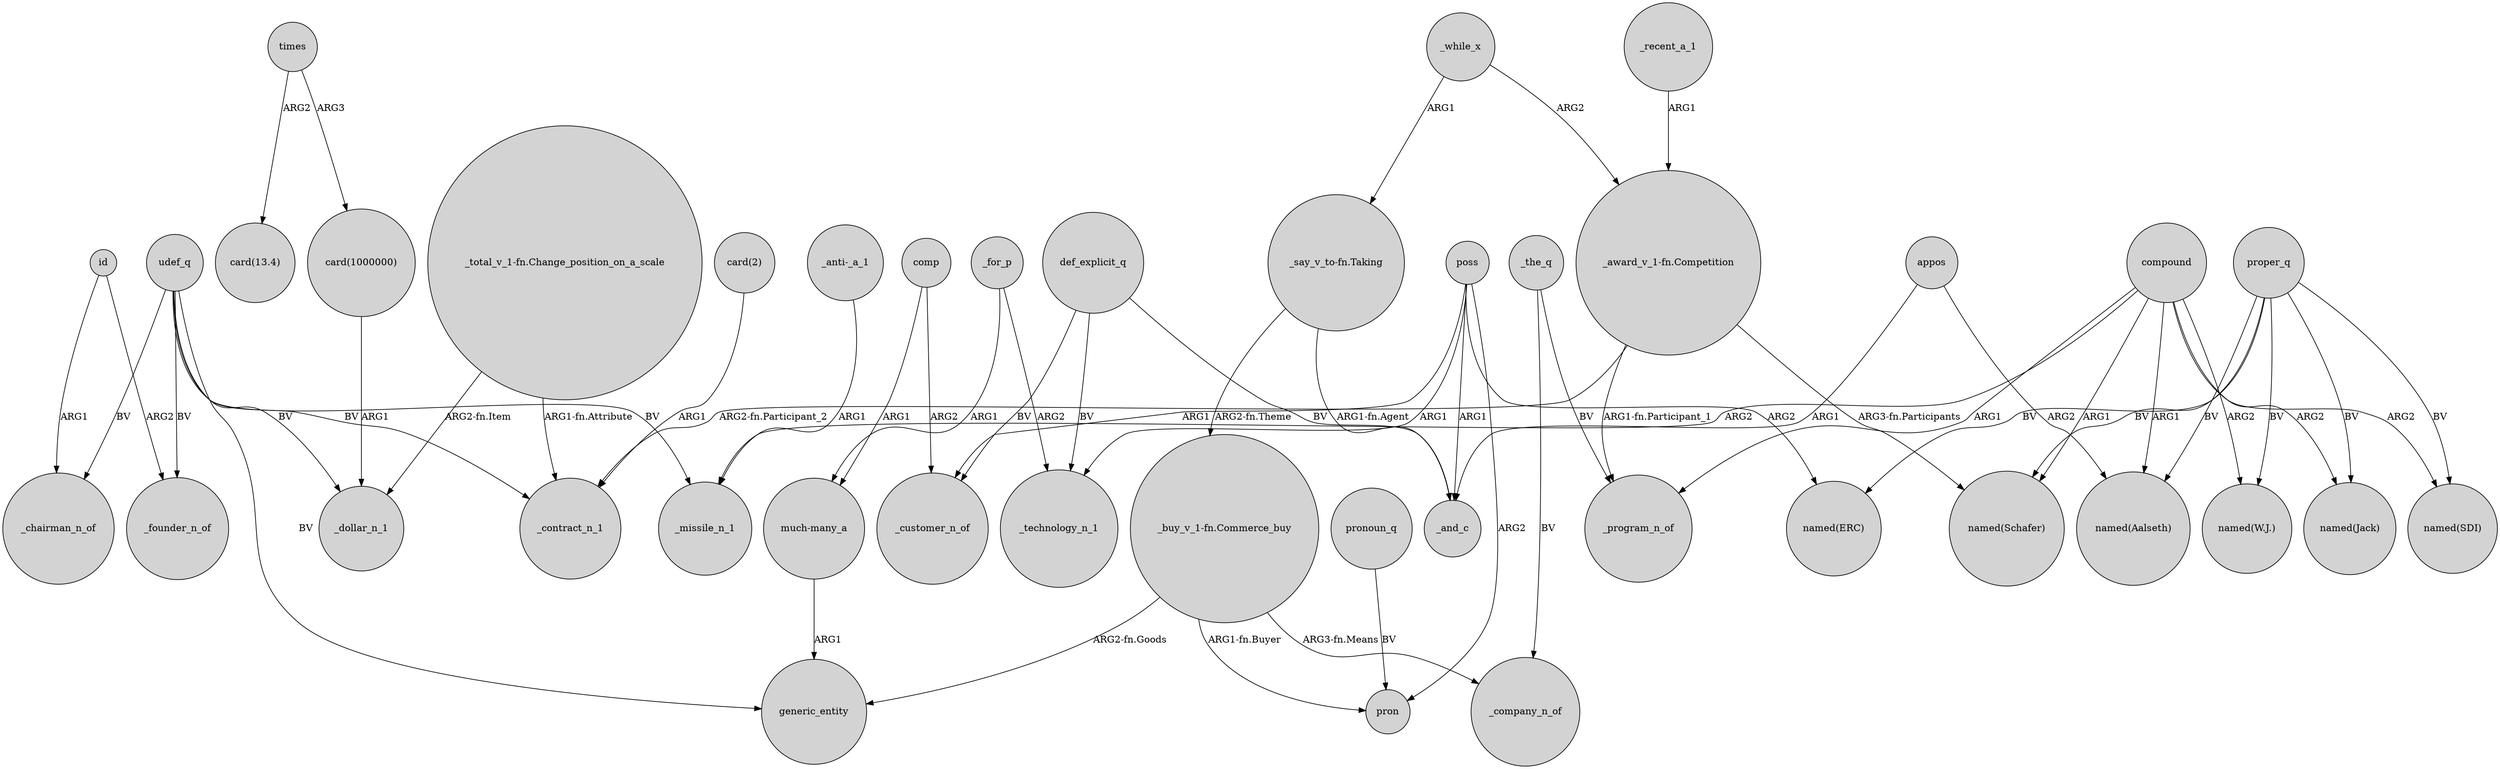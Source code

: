 digraph {
	node [shape=circle style=filled]
	"_award_v_1-fn.Competition" -> _contract_n_1 [label="ARG2-fn.Participant_2"]
	udef_q -> _founder_n_of [label=BV]
	id -> _chairman_n_of [label=ARG1]
	proper_q -> "named(Schafer)" [label=BV]
	poss -> "named(ERC)" [label=ARG2]
	"_buy_v_1-fn.Commerce_buy" -> _company_n_of [label="ARG3-fn.Means"]
	proper_q -> "named(Jack)" [label=BV]
	_while_x -> "_award_v_1-fn.Competition" [label=ARG2]
	compound -> "named(SDI)" [label=ARG2]
	appos -> "named(Aalseth)" [label=ARG2]
	"_buy_v_1-fn.Commerce_buy" -> pron [label="ARG1-fn.Buyer"]
	"_say_v_to-fn.Taking" -> _and_c [label="ARG1-fn.Agent"]
	udef_q -> _chairman_n_of [label=BV]
	udef_q -> _missile_n_1 [label=BV]
	times -> "card(1000000)" [label=ARG3]
	proper_q -> "named(W.J.)" [label=BV]
	_for_p -> "much-many_a" [label=ARG1]
	"_total_v_1-fn.Change_position_on_a_scale" -> _contract_n_1 [label="ARG1-fn.Attribute"]
	appos -> _and_c [label=ARG1]
	compound -> "named(Aalseth)" [label=ARG1]
	udef_q -> generic_entity [label=BV]
	proper_q -> "named(Aalseth)" [label=BV]
	def_explicit_q -> _and_c [label=BV]
	pronoun_q -> pron [label=BV]
	poss -> pron [label=ARG2]
	comp -> _customer_n_of [label=ARG2]
	comp -> "much-many_a" [label=ARG1]
	compound -> _program_n_of [label=ARG1]
	"_total_v_1-fn.Change_position_on_a_scale" -> _dollar_n_1 [label="ARG2-fn.Item"]
	proper_q -> "named(SDI)" [label=BV]
	poss -> _and_c [label=ARG1]
	"much-many_a" -> generic_entity [label=ARG1]
	proper_q -> "named(ERC)" [label=BV]
	udef_q -> _contract_n_1 [label=BV]
	_the_q -> _program_n_of [label=BV]
	udef_q -> _dollar_n_1 [label=BV]
	"_award_v_1-fn.Competition" -> "named(Schafer)" [label="ARG3-fn.Participants"]
	_for_p -> _technology_n_1 [label=ARG2]
	"card(1000000)" -> _dollar_n_1 [label=ARG1]
	_recent_a_1 -> "_award_v_1-fn.Competition" [label=ARG1]
	"_anti-_a_1" -> _missile_n_1 [label=ARG1]
	compound -> "named(Jack)" [label=ARG2]
	"_say_v_to-fn.Taking" -> "_buy_v_1-fn.Commerce_buy" [label="ARG2-fn.Theme"]
	_while_x -> "_say_v_to-fn.Taking" [label=ARG1]
	compound -> _missile_n_1 [label=ARG2]
	id -> _founder_n_of [label=ARG2]
	poss -> _customer_n_of [label=ARG1]
	def_explicit_q -> _technology_n_1 [label=BV]
	times -> "card(13.4)" [label=ARG2]
	def_explicit_q -> _customer_n_of [label=BV]
	compound -> "named(W.J.)" [label=ARG2]
	_the_q -> _company_n_of [label=BV]
	compound -> "named(Schafer)" [label=ARG1]
	poss -> _technology_n_1 [label=ARG1]
	"_buy_v_1-fn.Commerce_buy" -> generic_entity [label="ARG2-fn.Goods"]
	"_award_v_1-fn.Competition" -> _program_n_of [label="ARG1-fn.Participant_1"]
	"card(2)" -> _contract_n_1 [label=ARG1]
}

